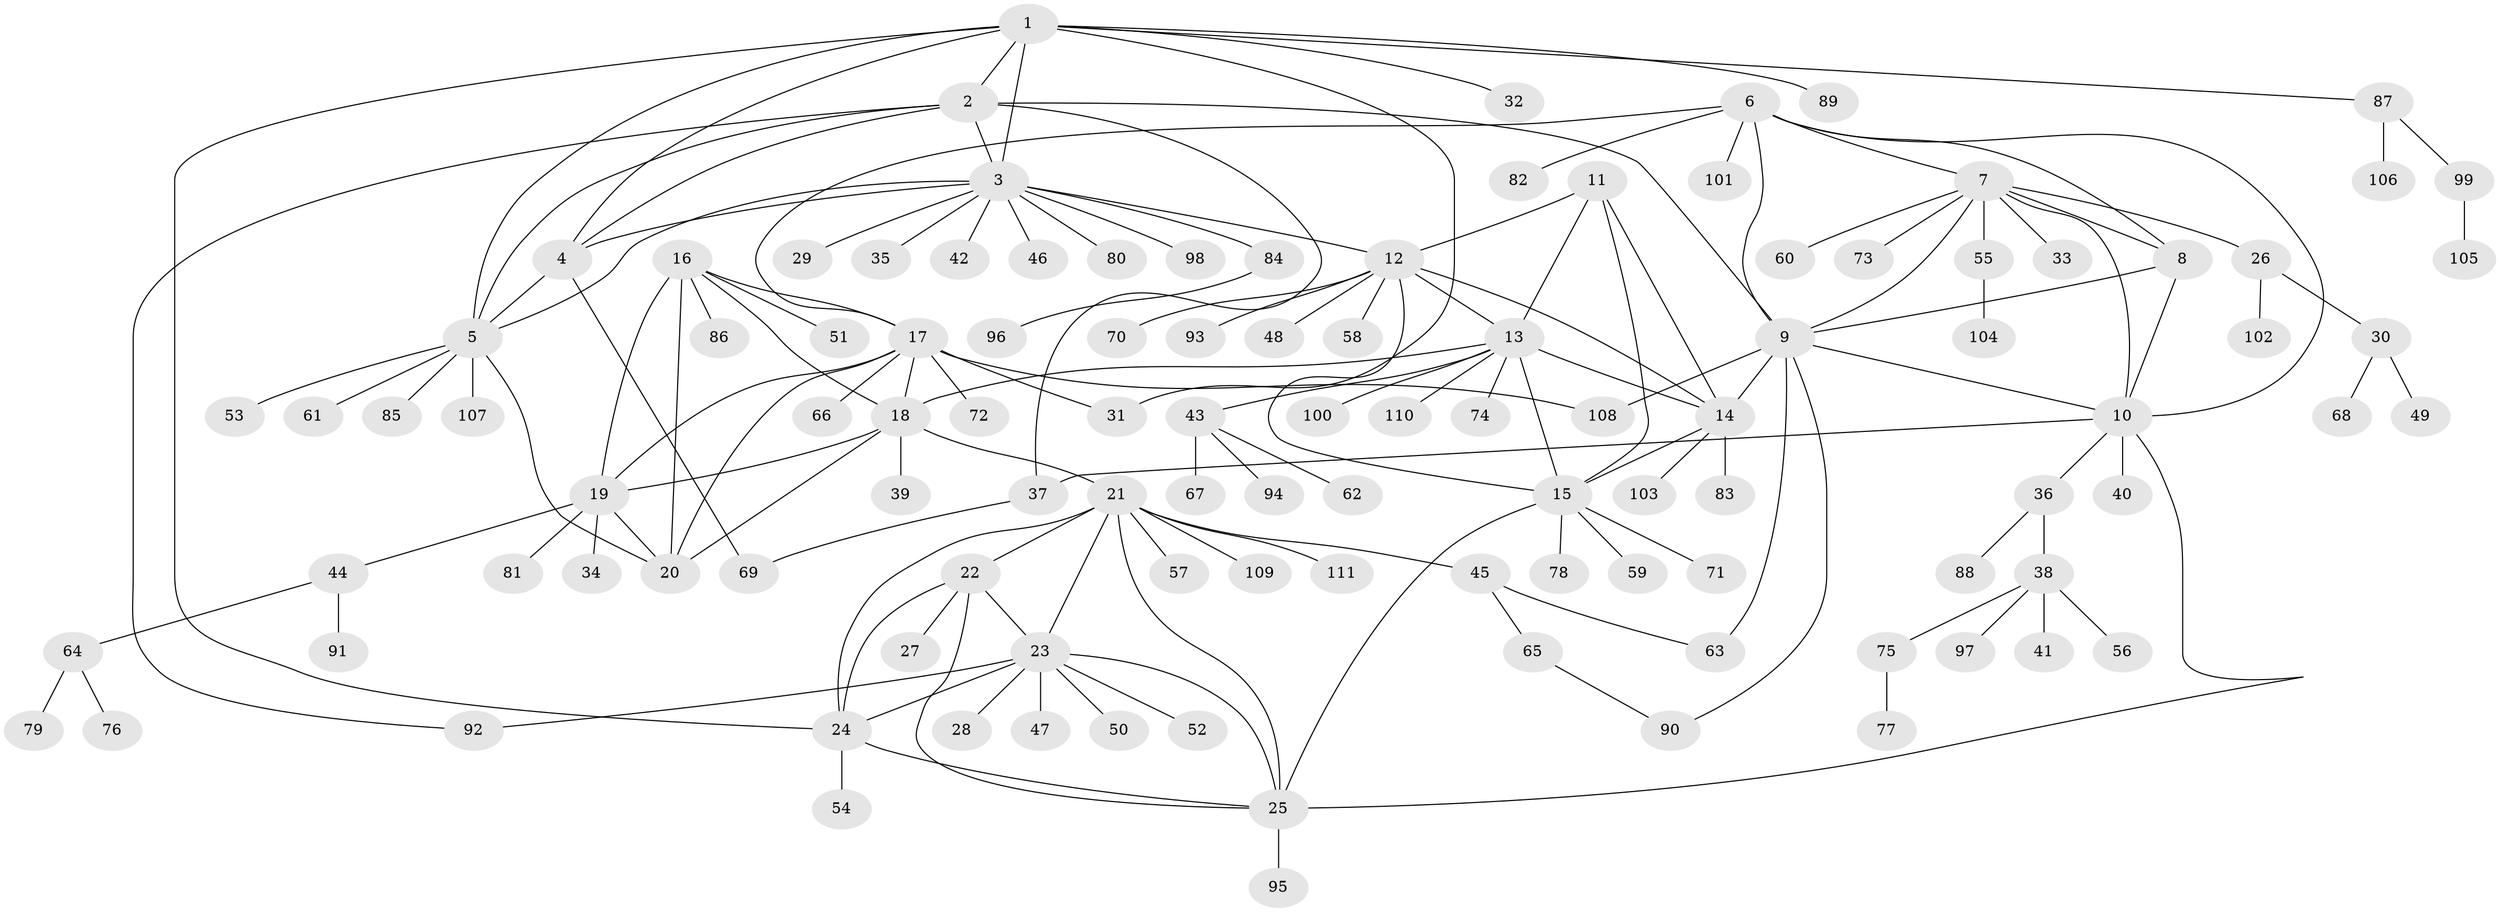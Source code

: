 // Generated by graph-tools (version 1.1) at 2025/02/03/09/25 03:02:40]
// undirected, 111 vertices, 153 edges
graph export_dot {
graph [start="1"]
  node [color=gray90,style=filled];
  1;
  2;
  3;
  4;
  5;
  6;
  7;
  8;
  9;
  10;
  11;
  12;
  13;
  14;
  15;
  16;
  17;
  18;
  19;
  20;
  21;
  22;
  23;
  24;
  25;
  26;
  27;
  28;
  29;
  30;
  31;
  32;
  33;
  34;
  35;
  36;
  37;
  38;
  39;
  40;
  41;
  42;
  43;
  44;
  45;
  46;
  47;
  48;
  49;
  50;
  51;
  52;
  53;
  54;
  55;
  56;
  57;
  58;
  59;
  60;
  61;
  62;
  63;
  64;
  65;
  66;
  67;
  68;
  69;
  70;
  71;
  72;
  73;
  74;
  75;
  76;
  77;
  78;
  79;
  80;
  81;
  82;
  83;
  84;
  85;
  86;
  87;
  88;
  89;
  90;
  91;
  92;
  93;
  94;
  95;
  96;
  97;
  98;
  99;
  100;
  101;
  102;
  103;
  104;
  105;
  106;
  107;
  108;
  109;
  110;
  111;
  1 -- 2;
  1 -- 3;
  1 -- 4;
  1 -- 5;
  1 -- 24;
  1 -- 31;
  1 -- 32;
  1 -- 87;
  1 -- 89;
  2 -- 3;
  2 -- 4;
  2 -- 5;
  2 -- 9;
  2 -- 37;
  2 -- 92;
  3 -- 4;
  3 -- 5;
  3 -- 12;
  3 -- 29;
  3 -- 35;
  3 -- 42;
  3 -- 46;
  3 -- 80;
  3 -- 84;
  3 -- 98;
  4 -- 5;
  4 -- 69;
  5 -- 20;
  5 -- 53;
  5 -- 61;
  5 -- 85;
  5 -- 107;
  6 -- 7;
  6 -- 8;
  6 -- 9;
  6 -- 10;
  6 -- 17;
  6 -- 82;
  6 -- 101;
  7 -- 8;
  7 -- 9;
  7 -- 10;
  7 -- 26;
  7 -- 33;
  7 -- 55;
  7 -- 60;
  7 -- 73;
  8 -- 9;
  8 -- 10;
  9 -- 10;
  9 -- 14;
  9 -- 63;
  9 -- 90;
  9 -- 108;
  10 -- 25;
  10 -- 36;
  10 -- 37;
  10 -- 40;
  11 -- 12;
  11 -- 13;
  11 -- 14;
  11 -- 15;
  12 -- 13;
  12 -- 14;
  12 -- 15;
  12 -- 48;
  12 -- 58;
  12 -- 70;
  12 -- 93;
  13 -- 14;
  13 -- 15;
  13 -- 18;
  13 -- 43;
  13 -- 74;
  13 -- 100;
  13 -- 110;
  14 -- 15;
  14 -- 83;
  14 -- 103;
  15 -- 25;
  15 -- 59;
  15 -- 71;
  15 -- 78;
  16 -- 17;
  16 -- 18;
  16 -- 19;
  16 -- 20;
  16 -- 51;
  16 -- 86;
  17 -- 18;
  17 -- 19;
  17 -- 20;
  17 -- 31;
  17 -- 66;
  17 -- 72;
  17 -- 108;
  18 -- 19;
  18 -- 20;
  18 -- 21;
  18 -- 39;
  19 -- 20;
  19 -- 34;
  19 -- 44;
  19 -- 81;
  21 -- 22;
  21 -- 23;
  21 -- 24;
  21 -- 25;
  21 -- 45;
  21 -- 57;
  21 -- 109;
  21 -- 111;
  22 -- 23;
  22 -- 24;
  22 -- 25;
  22 -- 27;
  23 -- 24;
  23 -- 25;
  23 -- 28;
  23 -- 47;
  23 -- 50;
  23 -- 52;
  23 -- 92;
  24 -- 25;
  24 -- 54;
  25 -- 95;
  26 -- 30;
  26 -- 102;
  30 -- 49;
  30 -- 68;
  36 -- 38;
  36 -- 88;
  37 -- 69;
  38 -- 41;
  38 -- 56;
  38 -- 75;
  38 -- 97;
  43 -- 62;
  43 -- 67;
  43 -- 94;
  44 -- 64;
  44 -- 91;
  45 -- 63;
  45 -- 65;
  55 -- 104;
  64 -- 76;
  64 -- 79;
  65 -- 90;
  75 -- 77;
  84 -- 96;
  87 -- 99;
  87 -- 106;
  99 -- 105;
}
